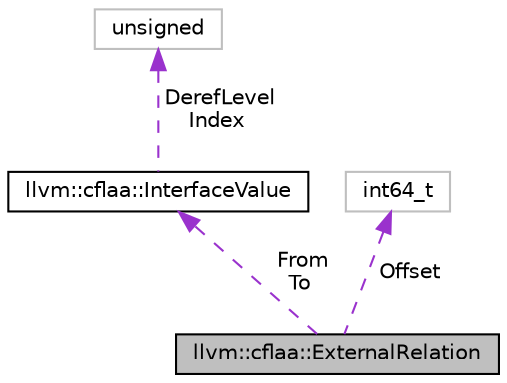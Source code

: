 digraph "llvm::cflaa::ExternalRelation"
{
 // LATEX_PDF_SIZE
  bgcolor="transparent";
  edge [fontname="Helvetica",fontsize="10",labelfontname="Helvetica",labelfontsize="10"];
  node [fontname="Helvetica",fontsize="10",shape=record];
  Node1 [label="llvm::cflaa::ExternalRelation",height=0.2,width=0.4,color="black", fillcolor="grey75", style="filled", fontcolor="black",tooltip="We use ExternalRelation to describe an externally visible aliasing relations between parameters/retur..."];
  Node2 -> Node1 [dir="back",color="darkorchid3",fontsize="10",style="dashed",label=" From\nTo" ,fontname="Helvetica"];
  Node2 [label="llvm::cflaa::InterfaceValue",height=0.2,width=0.4,color="black",URL="$structllvm_1_1cflaa_1_1InterfaceValue.html",tooltip="We use InterfaceValue to describe parameters/return value, as well as potential memory locations that..."];
  Node3 -> Node2 [dir="back",color="darkorchid3",fontsize="10",style="dashed",label=" DerefLevel\nIndex" ,fontname="Helvetica"];
  Node3 [label="unsigned",height=0.2,width=0.4,color="grey75",tooltip=" "];
  Node4 -> Node1 [dir="back",color="darkorchid3",fontsize="10",style="dashed",label=" Offset" ,fontname="Helvetica"];
  Node4 [label="int64_t",height=0.2,width=0.4,color="grey75",tooltip=" "];
}
